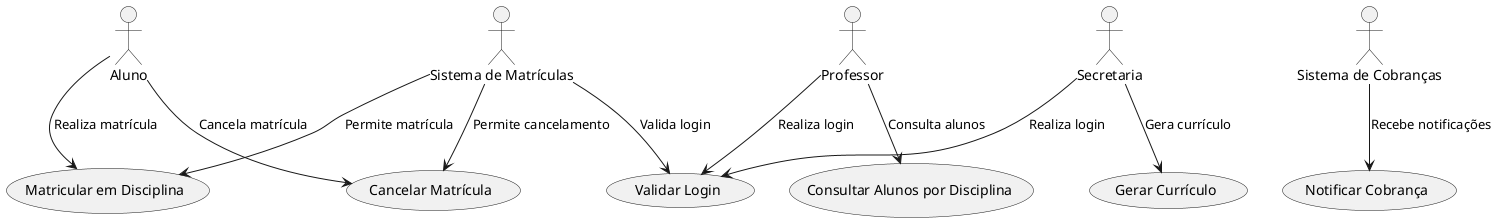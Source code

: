 @startuml

' Define os atores
actor Aluno
actor Professor
actor Secretaria
actor SistemaCobranças as "Sistema de Cobranças"
actor Sistema as "Sistema de Matrículas"

' Define os casos de uso
usecase "Gerar Currículo" as UC1
usecase "Consultar Alunos por Disciplina" as UC2
usecase "Matricular em Disciplina" as UC3
usecase "Cancelar Matrícula" as UC4
usecase "Notificar Cobrança" as UC5
usecase "Validar Login" as UC6

' Define as relações entre atores e casos de uso
Aluno --> UC3 : "Realiza matrícula"
Aluno --> UC4 : "Cancela matrícula"

Professor --> UC2 : "Consulta alunos"
Professor --> UC6 : "Realiza login"

Secretaria --> UC1 : "Gera currículo"
Secretaria --> UC6 : "Realiza login"

SistemaCobranças --> UC5 : "Recebe notificações"

Sistema --> UC6 : "Valida login"
Sistema --> UC3 : "Permite matrícula"
Sistema --> UC4 : "Permite cancelamento"

@enduml
